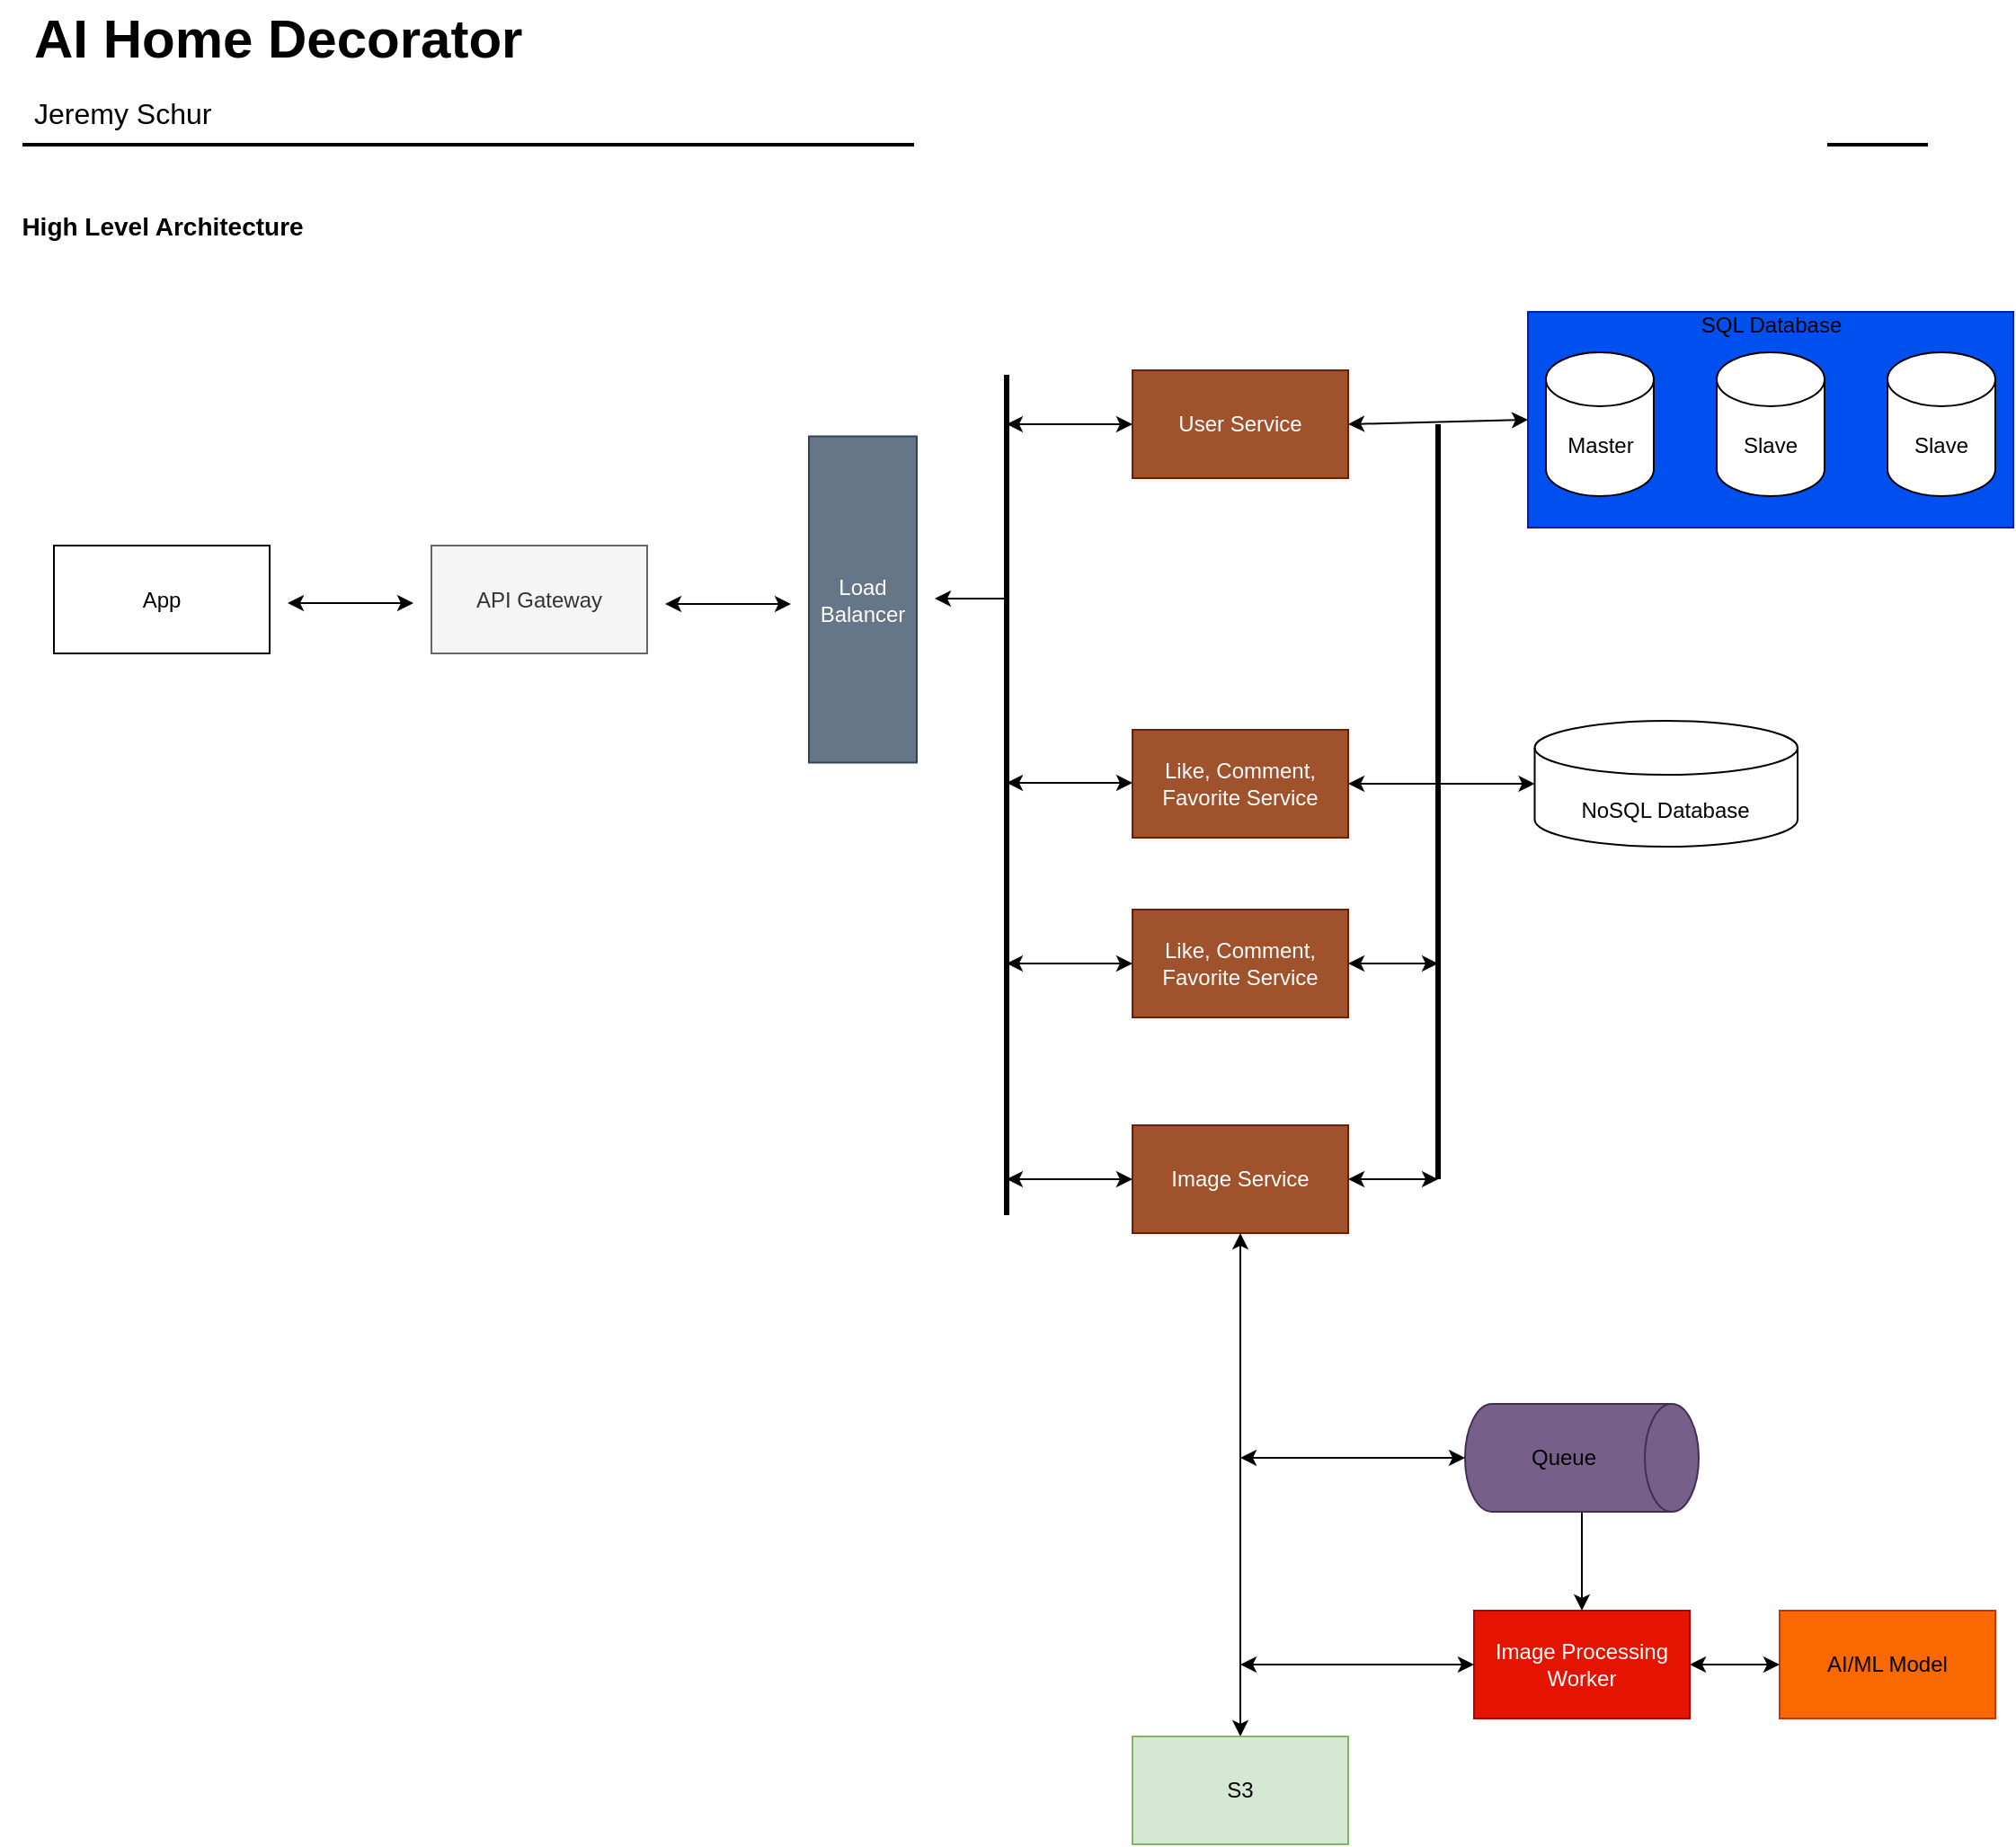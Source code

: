 <mxfile version="27.0.1">
  <diagram id="Ht1M8jgEwFfnCIfOTk4-" name="Page-1">
    <mxGraphModel dx="1554" dy="815" grid="1" gridSize="10" guides="1" tooltips="1" connect="1" arrows="1" fold="1" page="1" pageScale="1" pageWidth="1169" pageHeight="827" math="0" shadow="0">
      <root>
        <mxCell id="0" />
        <mxCell id="1" parent="0" />
        <mxCell id="-QjtrjUzRDEMRZ5MF8oH-47" value="AI Home Decorator" style="text;html=1;resizable=0;points=[];autosize=1;align=left;verticalAlign=top;spacingTop=-4;fontSize=30;fontStyle=1" parent="1" vertex="1">
          <mxGeometry x="56.5" y="64.5" width="280" height="40" as="geometry" />
        </mxCell>
        <mxCell id="-QjtrjUzRDEMRZ5MF8oH-48" value="Jeremy Schur" style="text;html=1;resizable=0;points=[];autosize=1;align=left;verticalAlign=top;spacingTop=-4;fontSize=16;" parent="1" vertex="1">
          <mxGeometry x="56.5" y="114.5" width="120" height="30" as="geometry" />
        </mxCell>
        <mxCell id="SCVMTBWpLvtzJIhz15lM-1" value="" style="line;strokeWidth=2;html=1;fontSize=14;" parent="1" vertex="1">
          <mxGeometry x="52.5" y="139.5" width="1060" height="10" as="geometry" />
        </mxCell>
        <mxCell id="jsZd8_SP3bw1mpOkr9sn-1" value="App" style="rounded=0;whiteSpace=wrap;html=1;" vertex="1" parent="1">
          <mxGeometry x="70" y="367.5" width="120" height="60" as="geometry" />
        </mxCell>
        <mxCell id="jsZd8_SP3bw1mpOkr9sn-2" value="" style="endArrow=classic;startArrow=classic;html=1;rounded=0;" edge="1" parent="1">
          <mxGeometry width="50" height="50" relative="1" as="geometry">
            <mxPoint x="200" y="399.5" as="sourcePoint" />
            <mxPoint x="270" y="399.5" as="targetPoint" />
          </mxGeometry>
        </mxCell>
        <mxCell id="jsZd8_SP3bw1mpOkr9sn-3" value="&lt;b&gt;&lt;font style=&quot;font-size: 14px;&quot;&gt;High Level Architecture&lt;/font&gt;&lt;/b&gt;" style="text;html=1;align=center;verticalAlign=middle;resizable=0;points=[];autosize=1;strokeColor=none;fillColor=none;" vertex="1" parent="1">
          <mxGeometry x="40" y="174.5" width="180" height="30" as="geometry" />
        </mxCell>
        <mxCell id="jsZd8_SP3bw1mpOkr9sn-9" value="API Gateway" style="rounded=0;whiteSpace=wrap;html=1;fillColor=#f5f5f5;fontColor=#333333;strokeColor=#666666;" vertex="1" parent="1">
          <mxGeometry x="280" y="367.5" width="120" height="60" as="geometry" />
        </mxCell>
        <mxCell id="jsZd8_SP3bw1mpOkr9sn-10" value="" style="endArrow=classic;startArrow=classic;html=1;rounded=0;" edge="1" parent="1">
          <mxGeometry width="50" height="50" relative="1" as="geometry">
            <mxPoint x="410" y="400" as="sourcePoint" />
            <mxPoint x="480" y="400" as="targetPoint" />
          </mxGeometry>
        </mxCell>
        <mxCell id="jsZd8_SP3bw1mpOkr9sn-11" value="Load Balancer" style="rounded=0;whiteSpace=wrap;html=1;fillColor=#647687;fontColor=#ffffff;strokeColor=#314354;" vertex="1" parent="1">
          <mxGeometry x="490" y="306.75" width="60" height="181.5" as="geometry" />
        </mxCell>
        <mxCell id="jsZd8_SP3bw1mpOkr9sn-15" value="" style="endArrow=classic;html=1;rounded=0;" edge="1" parent="1">
          <mxGeometry width="50" height="50" relative="1" as="geometry">
            <mxPoint x="600" y="397" as="sourcePoint" />
            <mxPoint x="560" y="397" as="targetPoint" />
          </mxGeometry>
        </mxCell>
        <mxCell id="jsZd8_SP3bw1mpOkr9sn-16" value="" style="endArrow=none;html=1;rounded=0;curved=0;strokeWidth=3;" edge="1" parent="1">
          <mxGeometry width="50" height="50" relative="1" as="geometry">
            <mxPoint x="600" y="740" as="sourcePoint" />
            <mxPoint x="600" y="272.5" as="targetPoint" />
          </mxGeometry>
        </mxCell>
        <mxCell id="jsZd8_SP3bw1mpOkr9sn-19" value="User Service" style="rounded=0;whiteSpace=wrap;html=1;fillColor=#a0522d;fontColor=#ffffff;strokeColor=#6D1F00;" vertex="1" parent="1">
          <mxGeometry x="670" y="270" width="120" height="60" as="geometry" />
        </mxCell>
        <mxCell id="jsZd8_SP3bw1mpOkr9sn-21" value="" style="rounded=0;whiteSpace=wrap;html=1;fillColor=#0050ef;strokeColor=#001DBC;fontColor=#ffffff;" vertex="1" parent="1">
          <mxGeometry x="890" y="237.5" width="270" height="120" as="geometry" />
        </mxCell>
        <mxCell id="jsZd8_SP3bw1mpOkr9sn-22" value="" style="shape=cylinder3;whiteSpace=wrap;html=1;boundedLbl=1;backgroundOutline=1;size=15;fillColor=light-dark(#FFFFFF,#FFFFFF);strokeColor=light-dark(#000000,#000000);" vertex="1" parent="1">
          <mxGeometry x="900" y="260" width="60" height="80" as="geometry" />
        </mxCell>
        <mxCell id="jsZd8_SP3bw1mpOkr9sn-23" value="&lt;font style=&quot;color: light-dark(rgb(0, 0, 0), rgb(0, 0, 0));&quot;&gt;SQL Database&lt;/font&gt;" style="text;html=1;align=center;verticalAlign=middle;whiteSpace=wrap;rounded=0;" vertex="1" parent="1">
          <mxGeometry x="982.5" y="230" width="85" height="30" as="geometry" />
        </mxCell>
        <mxCell id="jsZd8_SP3bw1mpOkr9sn-25" value="" style="shape=cylinder3;whiteSpace=wrap;html=1;boundedLbl=1;backgroundOutline=1;size=15;fillColor=light-dark(#FFFFFF,#FFFFFF);strokeColor=light-dark(#000000,#000000);" vertex="1" parent="1">
          <mxGeometry x="995" y="260" width="60" height="80" as="geometry" />
        </mxCell>
        <mxCell id="jsZd8_SP3bw1mpOkr9sn-26" value="" style="shape=cylinder3;whiteSpace=wrap;html=1;boundedLbl=1;backgroundOutline=1;size=15;fillColor=light-dark(#FFFFFF,#FFFFFF);strokeColor=light-dark(#000000,#000000);" vertex="1" parent="1">
          <mxGeometry x="1090" y="260" width="60" height="80" as="geometry" />
        </mxCell>
        <mxCell id="jsZd8_SP3bw1mpOkr9sn-27" value="&lt;font style=&quot;color: light-dark(rgb(0, 0, 0), rgb(0, 0, 0));&quot;&gt;Slave&lt;/font&gt;" style="text;html=1;align=center;verticalAlign=middle;whiteSpace=wrap;rounded=0;" vertex="1" parent="1">
          <mxGeometry x="1100" y="296.75" width="40" height="30" as="geometry" />
        </mxCell>
        <mxCell id="jsZd8_SP3bw1mpOkr9sn-28" value="&lt;font style=&quot;color: light-dark(rgb(0, 0, 0), rgb(0, 0, 0));&quot;&gt;Slave&lt;/font&gt;" style="text;html=1;align=center;verticalAlign=middle;whiteSpace=wrap;rounded=0;" vertex="1" parent="1">
          <mxGeometry x="1001.25" y="296.75" width="47.5" height="30" as="geometry" />
        </mxCell>
        <mxCell id="jsZd8_SP3bw1mpOkr9sn-29" value="&lt;font style=&quot;color: light-dark(rgb(0, 0, 0), rgb(0, 0, 0));&quot;&gt;Master&lt;/font&gt;" style="text;html=1;align=center;verticalAlign=middle;whiteSpace=wrap;rounded=0;" vertex="1" parent="1">
          <mxGeometry x="903.75" y="296.75" width="52.5" height="30" as="geometry" />
        </mxCell>
        <mxCell id="jsZd8_SP3bw1mpOkr9sn-32" value="Like, Comment, Favorite Service" style="rounded=0;whiteSpace=wrap;html=1;fillColor=#a0522d;fontColor=#ffffff;strokeColor=#6D1F00;" vertex="1" parent="1">
          <mxGeometry x="670" y="470" width="120" height="60" as="geometry" />
        </mxCell>
        <mxCell id="jsZd8_SP3bw1mpOkr9sn-33" value="" style="shape=cylinder3;whiteSpace=wrap;html=1;boundedLbl=1;backgroundOutline=1;size=15;" vertex="1" parent="1">
          <mxGeometry x="893.75" y="465" width="146.25" height="70" as="geometry" />
        </mxCell>
        <mxCell id="jsZd8_SP3bw1mpOkr9sn-36" value="" style="endArrow=none;html=1;rounded=0;strokeWidth=3;" edge="1" parent="1">
          <mxGeometry width="50" height="50" relative="1" as="geometry">
            <mxPoint x="840" y="720" as="sourcePoint" />
            <mxPoint x="840" y="300" as="targetPoint" />
          </mxGeometry>
        </mxCell>
        <mxCell id="jsZd8_SP3bw1mpOkr9sn-38" value="" style="endArrow=classic;startArrow=classic;html=1;rounded=0;entryX=0;entryY=0.5;entryDx=0;entryDy=0;" edge="1" parent="1" target="jsZd8_SP3bw1mpOkr9sn-19">
          <mxGeometry width="50" height="50" relative="1" as="geometry">
            <mxPoint x="600" y="300" as="sourcePoint" />
            <mxPoint x="660" y="306.25" as="targetPoint" />
          </mxGeometry>
        </mxCell>
        <mxCell id="jsZd8_SP3bw1mpOkr9sn-39" value="" style="endArrow=classic;startArrow=classic;html=1;rounded=0;entryX=0;entryY=0.5;entryDx=0;entryDy=0;" edge="1" parent="1">
          <mxGeometry width="50" height="50" relative="1" as="geometry">
            <mxPoint x="600" y="499.5" as="sourcePoint" />
            <mxPoint x="670" y="499.5" as="targetPoint" />
          </mxGeometry>
        </mxCell>
        <mxCell id="jsZd8_SP3bw1mpOkr9sn-40" value="" style="endArrow=classic;startArrow=classic;html=1;rounded=0;exitX=1;exitY=0.5;exitDx=0;exitDy=0;entryX=0;entryY=0.5;entryDx=0;entryDy=0;entryPerimeter=0;" edge="1" parent="1" source="jsZd8_SP3bw1mpOkr9sn-32" target="jsZd8_SP3bw1mpOkr9sn-33">
          <mxGeometry width="50" height="50" relative="1" as="geometry">
            <mxPoint x="810" y="504.5" as="sourcePoint" />
            <mxPoint x="870" y="504.5" as="targetPoint" />
          </mxGeometry>
        </mxCell>
        <mxCell id="jsZd8_SP3bw1mpOkr9sn-41" value="" style="endArrow=classic;startArrow=classic;html=1;rounded=0;entryX=0;entryY=0.5;entryDx=0;entryDy=0;exitX=1;exitY=0.5;exitDx=0;exitDy=0;" edge="1" parent="1" source="jsZd8_SP3bw1mpOkr9sn-19" target="jsZd8_SP3bw1mpOkr9sn-21">
          <mxGeometry width="50" height="50" relative="1" as="geometry">
            <mxPoint x="810" y="290" as="sourcePoint" />
            <mxPoint x="890" y="299.5" as="targetPoint" />
          </mxGeometry>
        </mxCell>
        <mxCell id="jsZd8_SP3bw1mpOkr9sn-42" value="NoSQL Database" style="text;html=1;align=center;verticalAlign=middle;whiteSpace=wrap;rounded=0;" vertex="1" parent="1">
          <mxGeometry x="913.38" y="500" width="107" height="30" as="geometry" />
        </mxCell>
        <mxCell id="jsZd8_SP3bw1mpOkr9sn-43" value="Like, Comment, Favorite Service" style="rounded=0;whiteSpace=wrap;html=1;fillColor=#a0522d;fontColor=#ffffff;strokeColor=#6D1F00;" vertex="1" parent="1">
          <mxGeometry x="670" y="570" width="120" height="60" as="geometry" />
        </mxCell>
        <mxCell id="jsZd8_SP3bw1mpOkr9sn-44" value="" style="endArrow=classic;startArrow=classic;html=1;rounded=0;entryX=0;entryY=0.5;entryDx=0;entryDy=0;" edge="1" parent="1" target="jsZd8_SP3bw1mpOkr9sn-43">
          <mxGeometry width="50" height="50" relative="1" as="geometry">
            <mxPoint x="600" y="600" as="sourcePoint" />
            <mxPoint x="510" y="610" as="targetPoint" />
          </mxGeometry>
        </mxCell>
        <mxCell id="jsZd8_SP3bw1mpOkr9sn-45" value="" style="endArrow=classic;startArrow=classic;html=1;rounded=0;exitX=1;exitY=0.5;exitDx=0;exitDy=0;" edge="1" parent="1" source="jsZd8_SP3bw1mpOkr9sn-43">
          <mxGeometry width="50" height="50" relative="1" as="geometry">
            <mxPoint x="940" y="650" as="sourcePoint" />
            <mxPoint x="840" y="600" as="targetPoint" />
          </mxGeometry>
        </mxCell>
        <mxCell id="jsZd8_SP3bw1mpOkr9sn-46" value="Image Service" style="rounded=0;whiteSpace=wrap;html=1;fillColor=#a0522d;fontColor=#ffffff;strokeColor=#6D1F00;" vertex="1" parent="1">
          <mxGeometry x="670" y="690" width="120" height="60" as="geometry" />
        </mxCell>
        <mxCell id="jsZd8_SP3bw1mpOkr9sn-47" value="" style="endArrow=classic;startArrow=classic;html=1;rounded=0;exitX=1;exitY=0.5;exitDx=0;exitDy=0;" edge="1" parent="1" source="jsZd8_SP3bw1mpOkr9sn-46">
          <mxGeometry width="50" height="50" relative="1" as="geometry">
            <mxPoint x="920" y="730" as="sourcePoint" />
            <mxPoint x="840" y="720" as="targetPoint" />
          </mxGeometry>
        </mxCell>
        <mxCell id="jsZd8_SP3bw1mpOkr9sn-48" value="" style="endArrow=classic;startArrow=classic;html=1;rounded=0;entryX=0;entryY=0.5;entryDx=0;entryDy=0;" edge="1" parent="1" target="jsZd8_SP3bw1mpOkr9sn-46">
          <mxGeometry width="50" height="50" relative="1" as="geometry">
            <mxPoint x="600" y="720" as="sourcePoint" />
            <mxPoint x="520" y="710" as="targetPoint" />
          </mxGeometry>
        </mxCell>
        <mxCell id="jsZd8_SP3bw1mpOkr9sn-49" value="" style="endArrow=classic;startArrow=classic;html=1;rounded=0;entryX=0.5;entryY=1;entryDx=0;entryDy=0;" edge="1" parent="1" target="jsZd8_SP3bw1mpOkr9sn-46">
          <mxGeometry width="50" height="50" relative="1" as="geometry">
            <mxPoint x="730" y="1030" as="sourcePoint" />
            <mxPoint x="740" y="770" as="targetPoint" />
          </mxGeometry>
        </mxCell>
        <mxCell id="jsZd8_SP3bw1mpOkr9sn-50" value="S3" style="rounded=0;whiteSpace=wrap;html=1;fillColor=#d5e8d4;strokeColor=#82b366;" vertex="1" parent="1">
          <mxGeometry x="670" y="1030" width="120" height="60" as="geometry" />
        </mxCell>
        <mxCell id="jsZd8_SP3bw1mpOkr9sn-51" value="" style="shape=cylinder3;whiteSpace=wrap;html=1;boundedLbl=1;backgroundOutline=1;size=15;rotation=90;fillColor=#76608a;fontColor=#ffffff;strokeColor=#432D57;" vertex="1" parent="1">
          <mxGeometry x="890" y="810" width="60" height="130" as="geometry" />
        </mxCell>
        <mxCell id="jsZd8_SP3bw1mpOkr9sn-52" value="&lt;font style=&quot;color: light-dark(rgb(0, 0, 0), rgb(0, 0, 0));&quot;&gt;Queue&lt;/font&gt;" style="text;html=1;align=center;verticalAlign=middle;whiteSpace=wrap;rounded=0;" vertex="1" parent="1">
          <mxGeometry x="880" y="860" width="60" height="30" as="geometry" />
        </mxCell>
        <mxCell id="jsZd8_SP3bw1mpOkr9sn-53" value="" style="endArrow=classic;startArrow=classic;html=1;rounded=0;entryX=0.5;entryY=1;entryDx=0;entryDy=0;entryPerimeter=0;" edge="1" parent="1" target="jsZd8_SP3bw1mpOkr9sn-51">
          <mxGeometry width="50" height="50" relative="1" as="geometry">
            <mxPoint x="730" y="875" as="sourcePoint" />
            <mxPoint x="580" y="840" as="targetPoint" />
          </mxGeometry>
        </mxCell>
        <mxCell id="jsZd8_SP3bw1mpOkr9sn-54" value="" style="endArrow=classic;html=1;rounded=0;exitX=1;exitY=0.5;exitDx=0;exitDy=0;exitPerimeter=0;" edge="1" parent="1" source="jsZd8_SP3bw1mpOkr9sn-51">
          <mxGeometry width="50" height="50" relative="1" as="geometry">
            <mxPoint x="940" y="980" as="sourcePoint" />
            <mxPoint x="920" y="960" as="targetPoint" />
          </mxGeometry>
        </mxCell>
        <mxCell id="jsZd8_SP3bw1mpOkr9sn-55" value="Image Processing Worker" style="rounded=0;whiteSpace=wrap;html=1;fillColor=#e51400;fontColor=#ffffff;strokeColor=#B20000;" vertex="1" parent="1">
          <mxGeometry x="860" y="960" width="120" height="60" as="geometry" />
        </mxCell>
        <mxCell id="jsZd8_SP3bw1mpOkr9sn-56" value="AI/ML Model" style="rounded=0;whiteSpace=wrap;html=1;fillColor=#fa6800;fontColor=#000000;strokeColor=#C73500;" vertex="1" parent="1">
          <mxGeometry x="1030" y="960" width="120" height="60" as="geometry" />
        </mxCell>
        <mxCell id="jsZd8_SP3bw1mpOkr9sn-57" value="" style="endArrow=classic;startArrow=classic;html=1;rounded=0;exitX=1;exitY=0.5;exitDx=0;exitDy=0;entryX=0;entryY=0.5;entryDx=0;entryDy=0;" edge="1" parent="1" source="jsZd8_SP3bw1mpOkr9sn-55" target="jsZd8_SP3bw1mpOkr9sn-56">
          <mxGeometry width="50" height="50" relative="1" as="geometry">
            <mxPoint x="1000" y="930" as="sourcePoint" />
            <mxPoint x="1050" y="880" as="targetPoint" />
          </mxGeometry>
        </mxCell>
        <mxCell id="jsZd8_SP3bw1mpOkr9sn-58" value="" style="endArrow=classic;startArrow=classic;html=1;rounded=0;entryX=0;entryY=0.5;entryDx=0;entryDy=0;" edge="1" parent="1" target="jsZd8_SP3bw1mpOkr9sn-55">
          <mxGeometry width="50" height="50" relative="1" as="geometry">
            <mxPoint x="730" y="990" as="sourcePoint" />
            <mxPoint x="610" y="940" as="targetPoint" />
          </mxGeometry>
        </mxCell>
      </root>
    </mxGraphModel>
  </diagram>
</mxfile>

